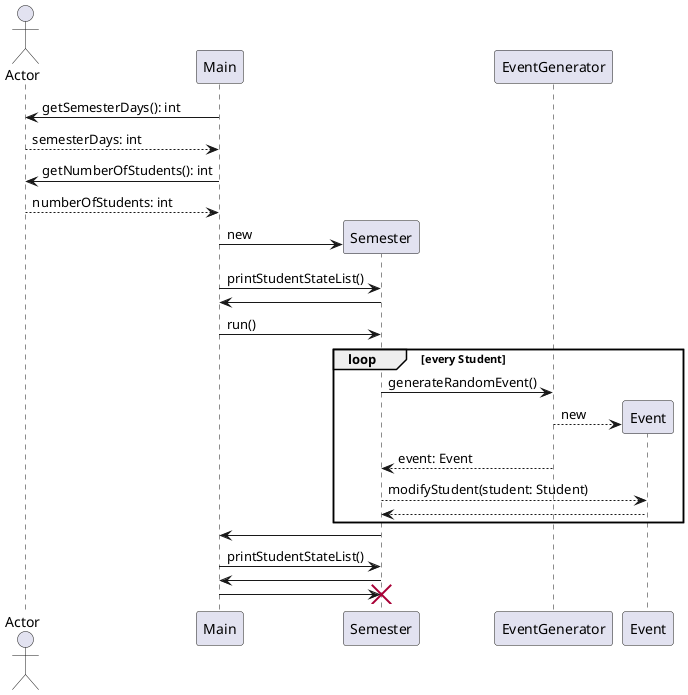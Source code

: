 @startuml

' //www.plantuml.com/plantuml/dpng/hP1DJiGm38NtFeLdroxc0bqWa41i-96O4uJMWo9Dayfn1_Nsk2P1hHHsiqcYv-VFpxbFubZcyGAkbyZui9umgUPxFxaW-Efy05XFFDxzrZly8ZdHI4c87zsIchP37mIiYaVrhVuEqyPZZXheRHu_YT_F9va72l8lBEnz1TWpEI4iSVu6544RwHigyiJQRx3rKiQBJzAqK1oO9zTwUGxgX4kC4zALUC4C0a3S0fwkAZvJ87PvNtlIXmj37Asg8CIyXGc0-pO55P8jKwrlmf4vpRFDiyECSV3d9OTkajqgPw4j8tPa00e3LFxdbd-BXmF03m00

actor Actor
participant Main

Main -> Actor: getSemesterDays(): int
Actor --> Main: semesterDays: int

Main -> Actor: getNumberOfStudents(): int
Actor --> Main: numberOfStudents: int

create Semester
Main -> Semester: new

Main -> Semester: printStudentStateList()
Semester -> Main

Main -> Semester: run()

loop every Student

  Semester -> EventGenerator: generateRandomEvent()
  create Event
  EventGenerator --> Event: new
  EventGenerator --> Semester: event: Event

  Semester --> Event: modifyStudent(student: Student)
  Event --> Semester

end

Semester -> Main

Main -> Semester: printStudentStateList()
Semester -> Main

Main -> Semester !!

@enduml
